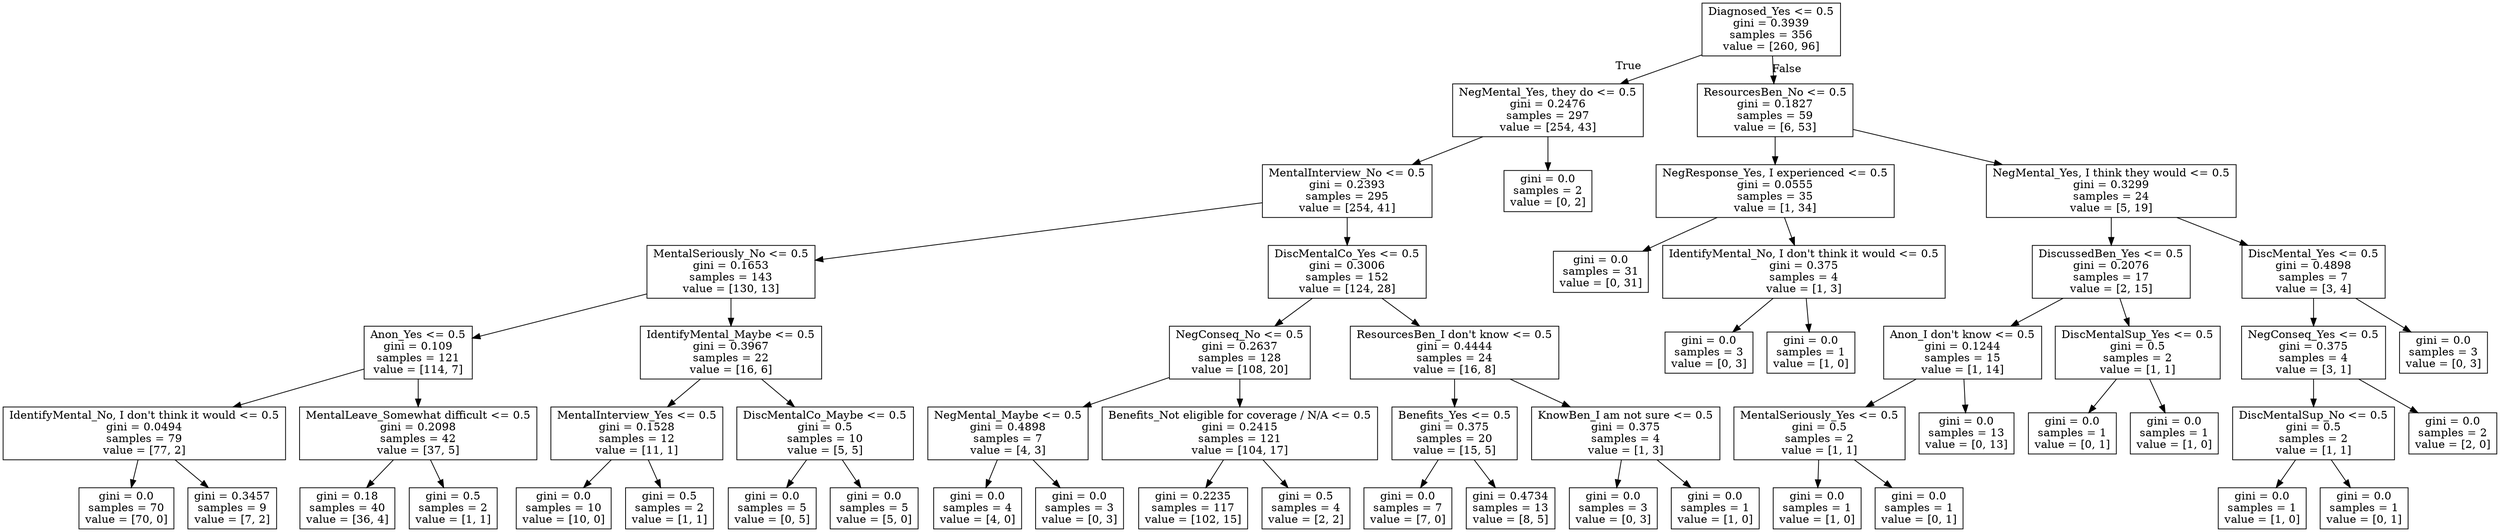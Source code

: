 digraph Tree {
node [shape=box] ;
0 [label="Diagnosed_Yes <= 0.5\ngini = 0.3939\nsamples = 356\nvalue = [260, 96]"] ;
1 [label="NegMental_Yes, they do <= 0.5\ngini = 0.2476\nsamples = 297\nvalue = [254, 43]"] ;
0 -> 1 [labeldistance=2.5, labelangle=45, headlabel="True"] ;
2 [label="MentalInterview_No <= 0.5\ngini = 0.2393\nsamples = 295\nvalue = [254, 41]"] ;
1 -> 2 ;
3 [label="MentalSeriously_No <= 0.5\ngini = 0.1653\nsamples = 143\nvalue = [130, 13]"] ;
2 -> 3 ;
4 [label="Anon_Yes <= 0.5\ngini = 0.109\nsamples = 121\nvalue = [114, 7]"] ;
3 -> 4 ;
5 [label="IdentifyMental_No, I don't think it would <= 0.5\ngini = 0.0494\nsamples = 79\nvalue = [77, 2]"] ;
4 -> 5 ;
6 [label="gini = 0.0\nsamples = 70\nvalue = [70, 0]"] ;
5 -> 6 ;
7 [label="gini = 0.3457\nsamples = 9\nvalue = [7, 2]"] ;
5 -> 7 ;
8 [label="MentalLeave_Somewhat difficult <= 0.5\ngini = 0.2098\nsamples = 42\nvalue = [37, 5]"] ;
4 -> 8 ;
9 [label="gini = 0.18\nsamples = 40\nvalue = [36, 4]"] ;
8 -> 9 ;
10 [label="gini = 0.5\nsamples = 2\nvalue = [1, 1]"] ;
8 -> 10 ;
11 [label="IdentifyMental_Maybe <= 0.5\ngini = 0.3967\nsamples = 22\nvalue = [16, 6]"] ;
3 -> 11 ;
12 [label="MentalInterview_Yes <= 0.5\ngini = 0.1528\nsamples = 12\nvalue = [11, 1]"] ;
11 -> 12 ;
13 [label="gini = 0.0\nsamples = 10\nvalue = [10, 0]"] ;
12 -> 13 ;
14 [label="gini = 0.5\nsamples = 2\nvalue = [1, 1]"] ;
12 -> 14 ;
15 [label="DiscMentalCo_Maybe <= 0.5\ngini = 0.5\nsamples = 10\nvalue = [5, 5]"] ;
11 -> 15 ;
16 [label="gini = 0.0\nsamples = 5\nvalue = [0, 5]"] ;
15 -> 16 ;
17 [label="gini = 0.0\nsamples = 5\nvalue = [5, 0]"] ;
15 -> 17 ;
18 [label="DiscMentalCo_Yes <= 0.5\ngini = 0.3006\nsamples = 152\nvalue = [124, 28]"] ;
2 -> 18 ;
19 [label="NegConseq_No <= 0.5\ngini = 0.2637\nsamples = 128\nvalue = [108, 20]"] ;
18 -> 19 ;
20 [label="NegMental_Maybe <= 0.5\ngini = 0.4898\nsamples = 7\nvalue = [4, 3]"] ;
19 -> 20 ;
21 [label="gini = 0.0\nsamples = 4\nvalue = [4, 0]"] ;
20 -> 21 ;
22 [label="gini = 0.0\nsamples = 3\nvalue = [0, 3]"] ;
20 -> 22 ;
23 [label="Benefits_Not eligible for coverage / N/A <= 0.5\ngini = 0.2415\nsamples = 121\nvalue = [104, 17]"] ;
19 -> 23 ;
24 [label="gini = 0.2235\nsamples = 117\nvalue = [102, 15]"] ;
23 -> 24 ;
25 [label="gini = 0.5\nsamples = 4\nvalue = [2, 2]"] ;
23 -> 25 ;
26 [label="ResourcesBen_I don't know <= 0.5\ngini = 0.4444\nsamples = 24\nvalue = [16, 8]"] ;
18 -> 26 ;
27 [label="Benefits_Yes <= 0.5\ngini = 0.375\nsamples = 20\nvalue = [15, 5]"] ;
26 -> 27 ;
28 [label="gini = 0.0\nsamples = 7\nvalue = [7, 0]"] ;
27 -> 28 ;
29 [label="gini = 0.4734\nsamples = 13\nvalue = [8, 5]"] ;
27 -> 29 ;
30 [label="KnowBen_I am not sure <= 0.5\ngini = 0.375\nsamples = 4\nvalue = [1, 3]"] ;
26 -> 30 ;
31 [label="gini = 0.0\nsamples = 3\nvalue = [0, 3]"] ;
30 -> 31 ;
32 [label="gini = 0.0\nsamples = 1\nvalue = [1, 0]"] ;
30 -> 32 ;
33 [label="gini = 0.0\nsamples = 2\nvalue = [0, 2]"] ;
1 -> 33 ;
34 [label="ResourcesBen_No <= 0.5\ngini = 0.1827\nsamples = 59\nvalue = [6, 53]"] ;
0 -> 34 [labeldistance=2.5, labelangle=-45, headlabel="False"] ;
35 [label="NegResponse_Yes, I experienced <= 0.5\ngini = 0.0555\nsamples = 35\nvalue = [1, 34]"] ;
34 -> 35 ;
36 [label="gini = 0.0\nsamples = 31\nvalue = [0, 31]"] ;
35 -> 36 ;
37 [label="IdentifyMental_No, I don't think it would <= 0.5\ngini = 0.375\nsamples = 4\nvalue = [1, 3]"] ;
35 -> 37 ;
38 [label="gini = 0.0\nsamples = 3\nvalue = [0, 3]"] ;
37 -> 38 ;
39 [label="gini = 0.0\nsamples = 1\nvalue = [1, 0]"] ;
37 -> 39 ;
40 [label="NegMental_Yes, I think they would <= 0.5\ngini = 0.3299\nsamples = 24\nvalue = [5, 19]"] ;
34 -> 40 ;
41 [label="DiscussedBen_Yes <= 0.5\ngini = 0.2076\nsamples = 17\nvalue = [2, 15]"] ;
40 -> 41 ;
42 [label="Anon_I don't know <= 0.5\ngini = 0.1244\nsamples = 15\nvalue = [1, 14]"] ;
41 -> 42 ;
43 [label="MentalSeriously_Yes <= 0.5\ngini = 0.5\nsamples = 2\nvalue = [1, 1]"] ;
42 -> 43 ;
44 [label="gini = 0.0\nsamples = 1\nvalue = [1, 0]"] ;
43 -> 44 ;
45 [label="gini = 0.0\nsamples = 1\nvalue = [0, 1]"] ;
43 -> 45 ;
46 [label="gini = 0.0\nsamples = 13\nvalue = [0, 13]"] ;
42 -> 46 ;
47 [label="DiscMentalSup_Yes <= 0.5\ngini = 0.5\nsamples = 2\nvalue = [1, 1]"] ;
41 -> 47 ;
48 [label="gini = 0.0\nsamples = 1\nvalue = [0, 1]"] ;
47 -> 48 ;
49 [label="gini = 0.0\nsamples = 1\nvalue = [1, 0]"] ;
47 -> 49 ;
50 [label="DiscMental_Yes <= 0.5\ngini = 0.4898\nsamples = 7\nvalue = [3, 4]"] ;
40 -> 50 ;
51 [label="NegConseq_Yes <= 0.5\ngini = 0.375\nsamples = 4\nvalue = [3, 1]"] ;
50 -> 51 ;
52 [label="DiscMentalSup_No <= 0.5\ngini = 0.5\nsamples = 2\nvalue = [1, 1]"] ;
51 -> 52 ;
53 [label="gini = 0.0\nsamples = 1\nvalue = [1, 0]"] ;
52 -> 53 ;
54 [label="gini = 0.0\nsamples = 1\nvalue = [0, 1]"] ;
52 -> 54 ;
55 [label="gini = 0.0\nsamples = 2\nvalue = [2, 0]"] ;
51 -> 55 ;
56 [label="gini = 0.0\nsamples = 3\nvalue = [0, 3]"] ;
50 -> 56 ;
}